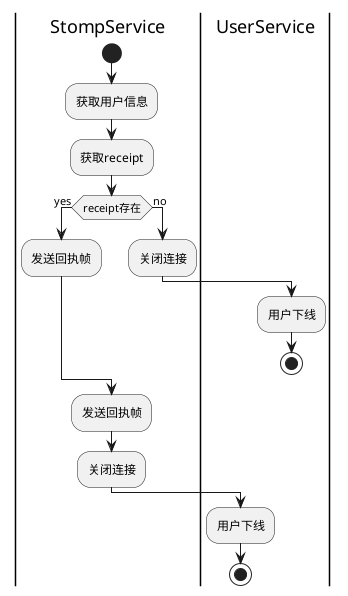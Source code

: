 @startuml

|StompService|
start
:获取用户信息;
:获取receipt;
if (receipt存在) then (yes)
  :发送回执帧;
else (no)
  :关闭连接;
  |UserService|
  :用户下线;
  stop;
  |StompService|
endif
:发送回执帧;
:关闭连接;
|UserService|
:用户下线;
stop

@enduml
